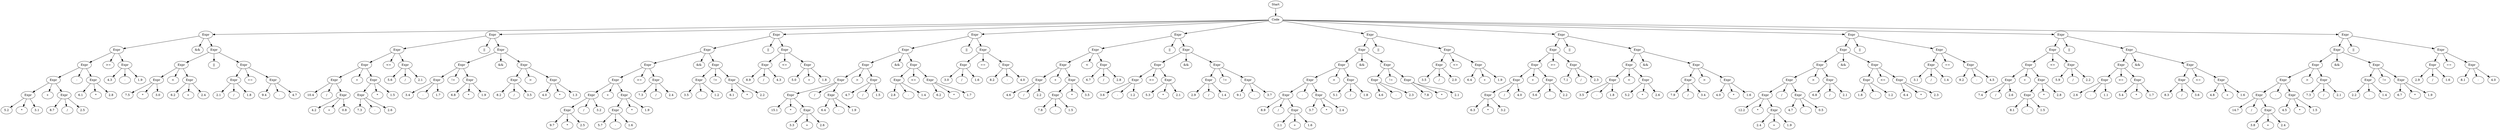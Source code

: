 digraph AST {
  "134272666019984" [label="Start"];
  "134272666019984" -> "134272666012016";
  "134272666012016" [label="Code"];
  "134272666012016" -> "134272666017008";
  "134272666012016" -> "134272666010384";
  "134272666012016" -> "134272664917312";
  "134272666012016" -> "134272664411904";
  "134272666012016" -> "134272666464320";
  "134272666012016" -> "134272666452560";
  "134272666012016" -> "134272664851200";
  "134272666012016" -> "134272665954016";
  "134272666012016" -> "134272665892656";
  "134272666012016" -> "134272665880752";
  "134272666017008" [label="Expr"];
  "134272666017008" -> "134272666010624";
  "134272666017008" -> "134272666012784";
  "134272666017008" -> "134272666015952";
  "134272666010624" [label="Expr"];
  "134272666010624" -> "134272666012976";
  "134272666010624" -> "134272666019072";
  "134272666010624" -> "134272666010672";
  "134272666012976" [label="Expr"];
  "134272666012976" -> "134272666018928";
  "134272666012976" -> "134272666024496";
  "134272666012976" -> "134272666022432";
  "134272666018928" [label="Expr"];
  "134272666018928" -> "134272666016288";
  "134272666018928" -> "134272666019696";
  "134272666018928" -> "134272666025792";
  "134272666016288" [label="Expr"];
  "134272666016288" -> "134272666018544";
  "134272666016288" -> "134272666018256";
  "134272666016288" -> "134272666015136";
  "134272666018544" [label="5.2"];
  "134272666018256" [label="*"];
  "134272666015136" [label="3.1"];
  "134272666019696" [label="+"];
  "134272666025792" [label="Expr"];
  "134272666025792" -> "134272666013936";
  "134272666025792" -> "134272666012160";
  "134272666025792" -> "134272666020512";
  "134272666013936" [label="8.7"];
  "134272666012160" [label="/"];
  "134272666020512" [label="2.5"];
  "134272666024496" [label="-"];
  "134272666022432" [label="Expr"];
  "134272666022432" -> "134272666017440";
  "134272666022432" -> "134272666010432";
  "134272666022432" -> "134272666016336";
  "134272666017440" [label="6.1"];
  "134272666010432" [label="*"];
  "134272666016336" [label="2.8"];
  "134272666019072" [label=">="];
  "134272666010672" [label="Expr"];
  "134272666010672" -> "134272666023056";
  "134272666010672" -> "134272666012880";
  "134272666010672" -> "134272666009760";
  "134272666023056" [label="4.3"];
  "134272666012880" [label="-"];
  "134272666009760" [label="1.9"];
  "134272666012784" [label="&&"];
  "134272666015952" [label="Expr"];
  "134272666015952" -> "134272666023680";
  "134272666015952" -> "134272666011872";
  "134272666015952" -> "134272666014368";
  "134272666023680" [label="Expr"];
  "134272666023680" -> "134272666012112";
  "134272666023680" -> "134272666011056";
  "134272666023680" -> "134272666014656";
  "134272666012112" [label="Expr"];
  "134272666012112" -> "134272666011488";
  "134272666012112" -> "134272666017344";
  "134272666012112" -> "134272666018880";
  "134272666011488" [label="7.5"];
  "134272666017344" [label="*"];
  "134272666018880" [label="3.0"];
  "134272666011056" [label="<"];
  "134272666014656" [label="Expr"];
  "134272666014656" -> "134272666016624";
  "134272666014656" -> "134272666022336";
  "134272666014656" -> "134272666019216";
  "134272666016624" [label="6.2"];
  "134272666022336" [label="+"];
  "134272666019216" [label="2.4"];
  "134272666011872" [label="||"];
  "134272666014368" [label="Expr"];
  "134272666014368" -> "134272666014272";
  "134272666014368" -> "134272666019888";
  "134272666014368" -> "134272666020896";
  "134272666014272" [label="Expr"];
  "134272666014272" -> "134272666018160";
  "134272666014272" -> "134272666015424";
  "134272666014272" -> "134272666022096";
  "134272666018160" [label="2.1"];
  "134272666015424" [label="/"];
  "134272666022096" [label="1.8"];
  "134272666019888" [label="=="];
  "134272666020896" [label="Expr"];
  "134272666020896" -> "134272666010720";
  "134272666020896" -> "134272666022672";
  "134272666020896" -> "134272666024544";
  "134272666010720" [label="9.4"];
  "134272666022672" [label="-"];
  "134272666024544" [label="4.7"];
  "134272666010384" [label="Expr"];
  "134272666010384" -> "134272666010576";
  "134272666010384" -> "134272664923120";
  "134272666010384" -> "134272664927344";
  "134272666010576" [label="Expr"];
  "134272666010576" -> "134272664922448";
  "134272666010576" -> "134272664925088";
  "134272666010576" -> "134272664927152";
  "134272664922448" [label="Expr"];
  "134272664922448" -> "134272664925040";
  "134272664922448" -> "134272664923552";
  "134272664922448" -> "134272664925664";
  "134272664925040" [label="Expr"];
  "134272664925040" -> "134272664926192";
  "134272664925040" -> "134272664926912";
  "134272664925040" -> "134272664925856";
  "134272664926192" [label="10.4"];
  "134272664926912" [label="/"];
  "134272664925856" [label="Expr"];
  "134272664925856" -> "134272664924800";
  "134272664925856" -> "134272664924944";
  "134272664925856" -> "134272664921248";
  "134272664924800" [label="4.2"];
  "134272664924944" [label="+"];
  "134272664921248" [label="0.8"];
  "134272664923552" [label="+"];
  "134272664925664" [label="Expr"];
  "134272664925664" -> "134272664921440";
  "134272664925664" -> "134272664921296";
  "134272664925664" -> "134272664927200";
  "134272664921440" [label="Expr"];
  "134272664921440" -> "134272664924848";
  "134272664921440" -> "134272664925136";
  "134272664921440" -> "134272664925952";
  "134272664924848" [label="7.3"];
  "134272664925136" [label="-"];
  "134272664925952" [label="2.6"];
  "134272664921296" [label="*"];
  "134272664927200" [label="1.5"];
  "134272664925088" [label="<="];
  "134272664927152" [label="Expr"];
  "134272664927152" -> "134272664927440";
  "134272664927152" -> "134272664927968";
  "134272664927152" -> "134272664926528";
  "134272664927440" [label="5.6"];
  "134272664927968" [label="/"];
  "134272664926528" [label="2.1"];
  "134272664923120" [label="||"];
  "134272664927344" [label="Expr"];
  "134272664927344" -> "134272664926432";
  "134272664927344" -> "134272664922256";
  "134272664927344" -> "134272664920048";
  "134272664926432" [label="Expr"];
  "134272664926432" -> "134272664922160";
  "134272664926432" -> "134272664922064";
  "134272664926432" -> "134272664919952";
  "134272664922160" [label="Expr"];
  "134272664922160" -> "134272664920720";
  "134272664922160" -> "134272664921536";
  "134272664922160" -> "134272664920192";
  "134272664920720" [label="3.4"];
  "134272664921536" [label="-"];
  "134272664920192" [label="1.7"];
  "134272664922064" [label="!="];
  "134272664919952" [label="Expr"];
  "134272664919952" -> "134272664919280";
  "134272664919952" -> "134272664919424";
  "134272664919952" -> "134272664918896";
  "134272664919280" [label="6.8"];
  "134272664919424" [label="*"];
  "134272664918896" [label="1.9"];
  "134272664922256" [label="&&"];
  "134272664920048" [label="Expr"];
  "134272664920048" -> "134272664918512";
  "134272664920048" -> "134272664918608";
  "134272664920048" -> "134272664917264";
  "134272664918512" [label="Expr"];
  "134272664918512" -> "134272664918416";
  "134272664918512" -> "134272664918032";
  "134272664918512" -> "134272664917456";
  "134272664918416" [label="8.2"];
  "134272664918032" [label="/"];
  "134272664917456" [label="3.5"];
  "134272664918608" [label=">"];
  "134272664917264" [label="Expr"];
  "134272664917264" -> "134272664916352";
  "134272664917264" -> "134272664916496";
  "134272664917264" -> "134272664916448";
  "134272664916352" [label="4.0"];
  "134272664916496" [label="*"];
  "134272664916448" [label="1.3"];
  "134272664917312" [label="Expr"];
  "134272664917312" -> "134272664915536";
  "134272664917312" -> "134272664914336";
  "134272664917312" -> "134272664417232";
  "134272664915536" [label="Expr"];
  "134272664915536" -> "134272664915152";
  "134272664915536" -> "134272664914960";
  "134272664915536" -> "134272664418192";
  "134272664915152" [label="Expr"];
  "134272664915152" -> "134272664914864";
  "134272664915152" -> "134272664914624";
  "134272664915152" -> "134272664418480";
  "134272664914864" [label="Expr"];
  "134272664914864" -> "134272664914528";
  "134272664914864" -> "134272664914576";
  "134272664914864" -> "134272664913904";
  "134272664914528" [label="Expr"];
  "134272664914528" -> "134272664913856";
  "134272664914528" -> "134272664913952";
  "134272664914528" -> "134272664912320";
  "134272664913856" [label="Expr"];
  "134272664913856" -> "134272664913232";
  "134272664913856" -> "134272664913520";
  "134272664913856" -> "134272664912608";
  "134272664913232" [label="9.7"];
  "134272664913520" [label="*"];
  "134272664912608" [label="2.5"];
  "134272664913952" [label="/"];
  "134272664912320" [label="3.2"];
  "134272664914576" [label="+"];
  "134272664913904" [label="Expr"];
  "134272664913904" -> "134272664420304";
  "134272664913904" -> "134272664419968";
  "134272664913904" -> "134272664418384";
  "134272664420304" [label="Expr"];
  "134272664420304" -> "134272664419248";
  "134272664420304" -> "134272664419440";
  "134272664420304" -> "134272664418720";
  "134272664419248" [label="5.7"];
  "134272664419440" [label="-"];
  "134272664418720" [label="1.6"];
  "134272664419968" [label="*"];
  "134272664418384" [label="1.9"];
  "134272664914624" [label=">="];
  "134272664418480" [label="Expr"];
  "134272664418480" -> "134272664417712";
  "134272664418480" -> "134272664417856";
  "134272664418480" -> "134272664417136";
  "134272664417712" [label="7.3"];
  "134272664417856" [label="/"];
  "134272664417136" [label="2.4"];
  "134272664914960" [label="&&"];
  "134272664418192" [label="Expr"];
  "134272664418192" -> "134272664417088";
  "134272664418192" -> "134272664416848";
  "134272664418192" -> "134272664415504";
  "134272664417088" [label="Expr"];
  "134272664417088" -> "134272664415744";
  "134272664417088" -> "134272664416224";
  "134272664417088" -> "134272664415360";
  "134272664415744" [label="3.5"];
  "134272664416224" [label="-"];
  "134272664415360" [label="1.2"];
  "134272664416848" [label="!="];
  "134272664415504" [label="Expr"];
  "134272664415504" -> "134272664414544";
  "134272664415504" -> "134272664414592";
  "134272664415504" -> "134272664414112";
  "134272664414544" [label="6.1"];
  "134272664414592" [label="*"];
  "134272664414112" [label="2.2"];
  "134272664914336" [label="||"];
  "134272664417232" [label="Expr"];
  "134272664417232" -> "134272664413824";
  "134272664417232" -> "134272664413920";
  "134272664417232" -> "134272664412384";
  "134272664413824" [label="Expr"];
  "134272664413824" -> "134272664413440";
  "134272664413824" -> "134272664413488";
  "134272664413824" -> "134272664412624";
  "134272664413440" [label="8.9"];
  "134272664413488" [label="/"];
  "134272664412624" [label="4.3"];
  "134272664413920" [label="<="];
  "134272664412384" [label="Expr"];
  "134272664412384" -> "134272664411712";
  "134272664412384" -> "134272664411856";
  "134272664412384" -> "134272664411328";
  "134272664411712" [label="5.0"];
  "134272664411856" [label="+"];
  "134272664411328" [label="1.8"];
  "134272664411904" [label="Expr"];
  "134272664411904" -> "134272664411184";
  "134272664411904" -> "134272664410896";
  "134272664411904" -> "134272664405040";
  "134272664411184" [label="Expr"];
  "134272664411184" -> "134272664410800";
  "134272664411184" -> "134272664410368";
  "134272664411184" -> "134272664406384";
  "134272664410800" [label="Expr"];
  "134272664410800" -> "134272664410608";
  "134272664410800" -> "134272664410320";
  "134272664410800" -> "134272664406336";
  "134272664410608" [label="Expr"];
  "134272664410608" -> "134272664410224";
  "134272664410608" -> "134272664409888";
  "134272664410608" -> "134272664408736";
  "134272664410224" [label="Expr"];
  "134272664410224" -> "134272664409744";
  "134272664410224" -> "134272664409840";
  "134272664410224" -> "134272664409360";
  "134272664409744" [label="15.1"];
  "134272664409840" [label="*"];
  "134272664409360" [label="Expr"];
  "134272664409360" -> "134272664408544";
  "134272664409360" -> "134272664408640";
  "134272664409360" -> "134272664407920";
  "134272664408544" [label="3.3"];
  "134272664408640" [label="+"];
  "134272664407920" [label="2.6"];
  "134272664409888" [label="/"];
  "134272664408736" [label="Expr"];
  "134272664408736" -> "134272664406912";
  "134272664408736" -> "134272664406960";
  "134272664408736" -> "134272664406192";
  "134272664406912" [label="6.4"];
  "134272664406960" [label="-"];
  "134272664406192" [label="1.9"];
  "134272664410320" [label=">"];
  "134272664406336" [label="Expr"];
  "134272664406336" -> "134272664405808";
  "134272664406336" -> "134272664405952";
  "134272664406336" -> "134272664405232";
  "134272664405808" [label="4.7"];
  "134272664405952" [label="/"];
  "134272664405232" [label="1.5"];
  "134272664410368" [label="&&"];
  "134272664406384" [label="Expr"];
  "134272664406384" -> "134272664404848";
  "134272664406384" -> "134272664405424";
  "134272664406384" -> "134272666467536";
  "134272664404848" [label="Expr"];
  "134272664404848" -> "134272666468304";
  "134272664404848" -> "134272664404224";
  "134272664404848" -> "134272666467776";
  "134272666468304" [label="2.8"];
  "134272664404224" [label="-"];
  "134272666467776" [label="1.4"];
  "134272664405424" [label="<="];
  "134272666467536" [label="Expr"];
  "134272666467536" -> "134272666467104";
  "134272666467536" -> "134272666467248";
  "134272666467536" -> "134272666466528";
  "134272666467104" [label="6.2"];
  "134272666467248" [label="*"];
  "134272666466528" [label="1.7"];
  "134272664410896" [label="||"];
  "134272664405040" [label="Expr"];
  "134272664405040" -> "134272666466384";
  "134272664405040" -> "134272666466144";
  "134272664405040" -> "134272666465040";
  "134272666466384" [label="Expr"];
  "134272666466384" -> "134272666465568";
  "134272666466384" -> "134272666465616";
  "134272666466384" -> "134272666464944";
  "134272666465568" [label="3.0"];
  "134272666465616" [label="/"];
  "134272666464944" [label="1.6"];
  "134272666466144" [label="=="];
  "134272666465040" [label="Expr"];
  "134272666465040" -> "134272666464032";
  "134272666465040" -> "134272666464368";
  "134272666465040" -> "134272666463024";
  "134272666464032" [label="8.2"];
  "134272666464368" [label="-"];
  "134272666463024" [label="4.0"];
  "134272666464320" [label="Expr"];
  "134272666464320" -> "134272666462304";
  "134272666464320" -> "134272666462640";
  "134272666464320" -> "134272666459136";
  "134272666462304" [label="Expr"];
  "134272666462304" -> "134272666462928";
  "134272666462304" -> "134272666462688";
  "134272666462304" -> "134272666459040";
  "134272666462928" [label="Expr"];
  "134272666462928" -> "134272666462544";
  "134272666462928" -> "134272666461920";
  "134272666462928" -> "134272666461968";
  "134272666462544" [label="Expr"];
  "134272666462544" -> "134272666461440";
  "134272666462544" -> "134272666461584";
  "134272666462544" -> "134272666461008";
  "134272666461440" [label="4.6"];
  "134272666461584" [label="/"];
  "134272666461008" [label="2.2"];
  "134272666461920" [label="+"];
  "134272666461968" [label="Expr"];
  "134272666461968" -> "134272666460672";
  "134272666461968" -> "134272666460768";
  "134272666461968" -> "134272666459280";
  "134272666460672" [label="Expr"];
  "134272666460672" -> "134272666460192";
  "134272666460672" -> "134272666460336";
  "134272666460672" -> "134272666459568";
  "134272666460192" [label="7.8"];
  "134272666460336" [label="-"];
  "134272666459568" [label="1.5"];
  "134272666460768" [label="*"];
  "134272666459280" [label="3.5"];
  "134272666462688" [label="<"];
  "134272666459040" [label="Expr"];
  "134272666459040" -> "134272666458272";
  "134272666459040" -> "134272666458416";
  "134272666459040" -> "134272666457696";
  "134272666458272" [label="6.7"];
  "134272666458416" [label="/"];
  "134272666457696" [label="2.8"];
  "134272666462640" [label="||"];
  "134272666459136" [label="Expr"];
  "134272666459136" -> "134272666457984";
  "134272666459136" -> "134272666457408";
  "134272666459136" -> "134272666455824";
  "134272666457984" [label="Expr"];
  "134272666457984" -> "134272666457264";
  "134272666457984" -> "134272666456976";
  "134272666457984" -> "134272666456016";
  "134272666457264" [label="Expr"];
  "134272666457264" -> "134272666456496";
  "134272666457264" -> "134272666456640";
  "134272666457264" -> "134272666455920";
  "134272666456496" [label="3.6"];
  "134272666456640" [label="-"];
  "134272666455920" [label="1.2"];
  "134272666456976" [label=">="];
  "134272666456016" [label="Expr"];
  "134272666456016" -> "134272666455008";
  "134272666456016" -> "134272666455296";
  "134272666456016" -> "134272666454336";
  "134272666455008" [label="5.3"];
  "134272666455296" [label="*"];
  "134272666454336" [label="2.1"];
  "134272666457408" [label="&&"];
  "134272666455824" [label="Expr"];
  "134272666455824" -> "134272666454288";
  "134272666455824" -> "134272666454096";
  "134272666455824" -> "134272666452992";
  "134272666454288" [label="Expr"];
  "134272666454288" -> "134272666453328";
  "134272666454288" -> "134272666453376";
  "134272666454288" -> "134272666452896";
  "134272666453328" [label="2.9"];
  "134272666453376" [label="/"];
  "134272666452896" [label="1.4"];
  "134272666454096" [label="!="];
  "134272666452992" [label="Expr"];
  "134272666452992" -> "134272666452176";
  "134272666452992" -> "134272666452128";
  "134272666452992" -> "134272664862432";
  "134272666452176" [label="9.1"];
  "134272666452128" [label="-"];
  "134272664862432" [label="3.7"];
  "134272666452560" [label="Expr"];
  "134272666452560" -> "134272664862000";
  "134272666452560" -> "134272664861712";
  "134272666452560" -> "134272664856144";
  "134272664862000" [label="Expr"];
  "134272664862000" -> "134272664861952";
  "134272664862000" -> "134272664861664";
  "134272664862000" -> "134272664857200";
  "134272664861952" [label="Expr"];
  "134272664861952" -> "134272664861568";
  "134272664861952" -> "134272664861328";
  "134272664861952" -> "134272664858832";
  "134272664861568" [label="Expr"];
  "134272664861568" -> "134272664862048";
  "134272664861568" -> "134272664861280";
  "134272664861568" -> "134272664859456";
  "134272664862048" [label="Expr"];
  "134272664862048" -> "134272664860656";
  "134272664862048" -> "134272664860896";
  "134272664862048" -> "134272664860560";
  "134272664860656" [label="8.9"];
  "134272664860896" [label="/"];
  "134272664860560" [label="Expr"];
  "134272664860560" -> "134272664859744";
  "134272664860560" -> "134272664859792";
  "134272664860560" -> "134272664859120";
  "134272664859744" [label="2.1"];
  "134272664859792" [label="+"];
  "134272664859120" [label="1.6"];
  "134272664861280" [label="-"];
  "134272664859456" [label="Expr"];
  "134272664859456" -> "134272664858592";
  "134272664859456" -> "134272664858736";
  "134272664859456" -> "134272664857776";
  "134272664858592" [label="3.7"];
  "134272664858736" [label="*"];
  "134272664857776" [label="2.4"];
  "134272664861328" [label=">"];
  "134272664858832" [label="Expr"];
  "134272664858832" -> "134272664856768";
  "134272664858832" -> "134272664856816";
  "134272664858832" -> "134272664856048";
  "134272664856768" [label="5.1"];
  "134272664856816" [label="/"];
  "134272664856048" [label="1.8"];
  "134272664861664" [label="&&"];
  "134272664857200" [label="Expr"];
  "134272664857200" -> "134272664856000";
  "134272664857200" -> "134272664855760";
  "134272664857200" -> "134272664854752";
  "134272664856000" [label="Expr"];
  "134272664856000" -> "134272664855280";
  "134272664856000" -> "134272664855376";
  "134272664856000" -> "134272664854704";
  "134272664855280" [label="4.6"];
  "134272664855376" [label="-"];
  "134272664854704" [label="2.3"];
  "134272664855760" [label="!="];
  "134272664854752" [label="Expr"];
  "134272664854752" -> "134272664853984";
  "134272664854752" -> "134272664854128";
  "134272664854752" -> "134272664853312";
  "134272664853984" [label="7.8"];
  "134272664854128" [label="*"];
  "134272664853312" [label="2.1"];
  "134272664861712" [label="||"];
  "134272664856144" [label="Expr"];
  "134272664856144" -> "134272664853120";
  "134272664856144" -> "134272664853216";
  "134272664856144" -> "134272664851488";
  "134272664853120" [label="Expr"];
  "134272664853120" -> "134272664852448";
  "134272664853120" -> "134272664852592";
  "134272664853120" -> "134272664852016";
  "134272664852448" [label="3.5"];
  "134272664852592" [label="/"];
  "134272664852016" [label="2.0"];
  "134272664853216" [label="<="];
  "134272664851488" [label="Expr"];
  "134272664851488" -> "134272664850816";
  "134272664851488" -> "134272664851152";
  "134272664851488" -> "134272664850384";
  "134272664850816" [label="6.4"];
  "134272664851152" [label="+"];
  "134272664850384" [label="1.9"];
  "134272664851200" [label="Expr"];
  "134272664851200" -> "134272664850768";
  "134272664851200" -> "134272664849856";
  "134272664851200" -> "134272665959824";
  "134272664850768" [label="Expr"];
  "134272664850768" -> "134272664849760";
  "134272664850768" -> "134272664849472";
  "134272664850768" -> "134272665960208";
  "134272664849760" [label="Expr"];
  "134272664849760" -> "134272664849328";
  "134272664849760" -> "134272664849424";
  "134272664849760" -> "134272664847216";
  "134272664849328" [label="Expr"];
  "134272664849328" -> "134272664848704";
  "134272664849328" -> "134272664848800";
  "134272664849328" -> "134272664847504";
  "134272664848704" [label="Expr"];
  "134272664848704" -> "134272664848272";
  "134272664848704" -> "134272664849808";
  "134272664848704" -> "134272664847840";
  "134272664848272" [label="6.3"];
  "134272664849808" [label="*"];
  "134272664847840" [label="3.2"];
  "134272664848800" [label="/"];
  "134272664847504" [label="4.0"];
  "134272664849424" [label="+"];
  "134272664847216" [label="Expr"];
  "134272664847216" -> "134272664846640";
  "134272664847216" -> "134272664847456";
  "134272664847216" -> "134272665960064";
  "134272664846640" [label="5.6"];
  "134272664847456" [label="-"];
  "134272665960064" [label="2.2"];
  "134272664849472" [label=">="];
  "134272665960208" [label="Expr"];
  "134272665960208" -> "134272665959104";
  "134272665960208" -> "134272665959296";
  "134272665960208" -> "134272665958720";
  "134272665959104" [label="7.1"];
  "134272665959296" [label="/"];
  "134272665958720" [label="2.3"];
  "134272664849856" [label="||"];
  "134272665959824" [label="Expr"];
  "134272665959824" -> "134272665958768";
  "134272665959824" -> "134272665958432";
  "134272665959824" -> "134272665956896";
  "134272665958768" [label="Expr"];
  "134272665958768" -> "134272665958288";
  "134272665958768" -> "134272665958384";
  "134272665958768" -> "134272665956800";
  "134272665958288" [label="Expr"];
  "134272665958288" -> "134272665957664";
  "134272665958288" -> "134272665957808";
  "134272665958288" -> "134272665957184";
  "134272665957664" [label="3.5"];
  "134272665957808" [label="-"];
  "134272665957184" [label="1.8"];
  "134272665958384" [label="<"];
  "134272665956800" [label="Expr"];
  "134272665956800" -> "134272665956080";
  "134272665956800" -> "134272665956224";
  "134272665956800" -> "134272665956560";
  "134272665956080" [label="5.2"];
  "134272665956224" [label="*"];
  "134272665956560" [label="2.6"];
  "134272665958432" [label="&&"];
  "134272665956896" [label="Expr"];
  "134272665956896" -> "134272665955120";
  "134272665956896" -> "134272665955216";
  "134272665956896" -> "134272665953872";
  "134272665955120" [label="Expr"];
  "134272665955120" -> "134272665954496";
  "134272665955120" -> "134272665954784";
  "134272665955120" -> "134272665954064";
  "134272665954496" [label="7.9"];
  "134272665954784" [label="/"];
  "134272665954064" [label="3.4"];
  "134272665955216" [label=">"];
  "134272665953872" [label="Expr"];
  "134272665953872" -> "134272665953056";
  "134272665953872" -> "134272665953200";
  "134272665953872" -> "134272665952432";
  "134272665953056" [label="4.0"];
  "134272665953200" [label="*"];
  "134272665952432" [label="1.6"];
  "134272665954016" [label="Expr"];
  "134272665954016" -> "134272665952192";
  "134272665954016" -> "134272665952096";
  "134272665954016" -> "134272665946528";
  "134272665952192" [label="Expr"];
  "134272665952192" -> "134272665952144";
  "134272665952192" -> "134272665951904";
  "134272665952192" -> "134272665947536";
  "134272665952144" [label="Expr"];
  "134272665952144" -> "134272665951808";
  "134272665952144" -> "134272665951520";
  "134272665952144" -> "134272665947776";
  "134272665951808" [label="Expr"];
  "134272665951808" -> "134272665951760";
  "134272665951808" -> "134272665951472";
  "134272665951808" -> "134272665949264";
  "134272665951760" [label="Expr"];
  "134272665951760" -> "134272665950800";
  "134272665951760" -> "134272665950944";
  "134272665951760" -> "134272665951280";
  "134272665950800" [label="12.2"];
  "134272665950944" [label="*"];
  "134272665951280" [label="Expr"];
  "134272665951280" -> "134272665949936";
  "134272665951280" -> "134272665950128";
  "134272665951280" -> "134272665949072";
  "134272665949936" [label="2.4"];
  "134272665950128" [label="+"];
  "134272665949072" [label="1.9"];
  "134272665951472" [label="/"];
  "134272665949264" [label="Expr"];
  "134272665949264" -> "134272665948496";
  "134272665949264" -> "134272665949312";
  "134272665949264" -> "134272665947824";
  "134272665948496" [label="4.7"];
  "134272665949312" [label="-"];
  "134272665947824" [label="0.5"];
  "134272665951520" [label=">"];
  "134272665947776" [label="Expr"];
  "134272665947776" -> "134272665946768";
  "134272665947776" -> "134272665946912";
  "134272665947776" -> "134272665946432";
  "134272665946768" [label="6.8"];
  "134272665946912" [label="/"];
  "134272665946432" [label="2.1"];
  "134272665951904" [label="&&"];
  "134272665947536" [label="Expr"];
  "134272665947536" -> "134272665946384";
  "134272665947536" -> "134272665945952";
  "134272665947536" -> "134272665944944";
  "134272665946384" [label="Expr"];
  "134272665946384" -> "134272665945568";
  "134272665946384" -> "134272665945520";
  "134272665946384" -> "134272665944896";
  "134272665945568" [label="1.8"];
  "134272665945520" [label="-"];
  "134272665944896" [label="1.2"];
  "134272665945952" [label="<="];
  "134272665944944" [label="Expr"];
  "134272665944944" -> "134272665944272";
  "134272665944944" -> "134272665944128";
  "134272665944944" -> "134272665894336";
  "134272665944272" [label="6.4"];
  "134272665944128" [label="*"];
  "134272665894336" [label="2.3"];
  "134272665952096" [label="||"];
  "134272665946528" [label="Expr"];
  "134272665946528" -> "134272665894240";
  "134272665946528" -> "134272665894288";
  "134272665946528" -> "134272665892800";
  "134272665894240" [label="Expr"];
  "134272665894240" -> "134272665893568";
  "134272665894240" -> "134272665893712";
  "134272665894240" -> "134272665893088";
  "134272665893568" [label="3.1"];
  "134272665893712" [label="/"];
  "134272665893088" [label="1.4"];
  "134272665894288" [label="=="];
  "134272665892800" [label="Expr"];
  "134272665892800" -> "134272665892224";
  "134272665892800" -> "134272665893040";
  "134272665892800" -> "134272665891744";
  "134272665892224" [label="9.2"];
  "134272665893040" [label="-"];
  "134272665891744" [label="4.5"];
  "134272665892656" [label="Expr"];
  "134272665892656" -> "134272665891600";
  "134272665892656" -> "134272665891840";
  "134272665892656" -> "134272665886992";
  "134272665891600" [label="Expr"];
  "134272665891600" -> "134272665891024";
  "134272665891600" -> "134272665890208";
  "134272665891600" -> "134272665887232";
  "134272665891024" [label="Expr"];
  "134272665891024" -> "134272665889488";
  "134272665891024" -> "134272665890064";
  "134272665891024" -> "134272665889824";
  "134272665889488" [label="Expr"];
  "134272665889488" -> "134272665889728";
  "134272665889488" -> "134272665889872";
  "134272665889488" -> "134272665889008";
  "134272665889728" [label="7.4"];
  "134272665889872" [label="/"];
  "134272665889008" [label="2.6"];
  "134272665890064" [label="+"];
  "134272665889824" [label="Expr"];
  "134272665889824" -> "134272665888720";
  "134272665889824" -> "134272665888672";
  "134272665889824" -> "134272665887136";
  "134272665888720" [label="Expr"];
  "134272665888720" -> "134272665887856";
  "134272665888720" -> "134272665888000";
  "134272665888720" -> "134272665887424";
  "134272665887856" [label="8.1"];
  "134272665888000" [label="-"];
  "134272665887424" [label="1.5"];
  "134272665888672" [label="*"];
  "134272665887136" [label="2.8"];
  "134272665890208" [label="<="];
  "134272665887232" [label="Expr"];
  "134272665887232" -> "134272665886224";
  "134272665887232" -> "134272665886368";
  "134272665887232" -> "134272665885504";
  "134272665886224" [label="5.9"];
  "134272665886368" [label="/"];
  "134272665885504" [label="2.2"];
  "134272665891840" [label="||"];
  "134272665886992" [label="Expr"];
  "134272665886992" -> "134272665885936";
  "134272665886992" -> "134272665885216";
  "134272665886992" -> "134272665883920";
  "134272665885936" [label="Expr"];
  "134272665885936" -> "134272665885072";
  "134272665885936" -> "134272665885168";
  "134272665885936" -> "134272665883824";
  "134272665885072" [label="Expr"];
  "134272665885072" -> "134272665884448";
  "134272665885072" -> "134272665884592";
  "134272665885072" -> "134272665884064";
  "134272665884448" [label="2.6"];
  "134272665884592" [label="-"];
  "134272665884064" [label="1.1"];
  "134272665885168" [label=">="];
  "134272665883824" [label="Expr"];
  "134272665883824" -> "134272665883200";
  "134272665883824" -> "134272665883296";
  "134272665883824" -> "134272665883584";
  "134272665883200" [label="5.4"];
  "134272665883296" [label="*"];
  "134272665883584" [label="1.7"];
  "134272665885216" [label="&&"];
  "134272665883920" [label="Expr"];
  "134272665883920" -> "134272665882192";
  "134272665883920" -> "134272665882288";
  "134272665883920" -> "134272665880560";
  "134272665882192" [label="Expr"];
  "134272665882192" -> "134272665881472";
  "134272665882192" -> "134272665881616";
  "134272665882192" -> "134272665881952";
  "134272665881472" [label="8.3"];
  "134272665881616" [label="/"];
  "134272665881952" [label="3.6"];
  "134272665882288" [label="<="];
  "134272665880560" [label="Expr"];
  "134272665880560" -> "134272665880176";
  "134272665880560" -> "134272665880320";
  "134272665880560" -> "134272665879408";
  "134272665880176" [label="4.8"];
  "134272665880320" [label="+"];
  "134272665879408" [label="1.6"];
  "134272665880752" [label="Expr"];
  "134272665880752" -> "134272665879168";
  "134272665880752" -> "134272665878880";
  "134272665880752" -> "134272666397632";
  "134272665879168" [label="Expr"];
  "134272665879168" -> "134272665879648";
  "134272665879168" -> "134272665878736";
  "134272665879168" -> "134272666399312";
  "134272665879648" [label="Expr"];
  "134272665879648" -> "134272665878640";
  "134272665879648" -> "134272666402720";
  "134272665879648" -> "134272666399360";
  "134272665878640" [label="Expr"];
  "134272665878640" -> "134272666402624";
  "134272665878640" -> "134272666402288";
  "134272665878640" -> "134272666400752";
  "134272666402624" [label="Expr"];
  "134272666402624" -> "134272666402048";
  "134272666402624" -> "134272666402192";
  "134272666402624" -> "134272666401520";
  "134272666402048" [label="14.7"];
  "134272666402192" [label="/"];
  "134272666401520" [label="Expr"];
  "134272666401520" -> "134272666401040";
  "134272666401520" -> "134272666401664";
  "134272666401520" -> "134272666400608";
  "134272666401040" [label="3.8"];
  "134272666401664" [label="+"];
  "134272666400608" [label="2.4"];
  "134272666402288" [label="-"];
  "134272666400752" [label="Expr"];
  "134272666400752" -> "134272666399600";
  "134272666400752" -> "134272666399840";
  "134272666400752" -> "134272666399264";
  "134272666399600" [label="4.5"];
  "134272666399840" [label="*"];
  "134272666399264" [label="1.5"];
  "134272666402720" [label=">"];
  "134272666399360" [label="Expr"];
  "134272666399360" -> "134272666398112";
  "134272666399360" -> "134272666398496";
  "134272666399360" -> "134272666397872";
  "134272666398112" [label="7.3"];
  "134272666398496" [label="/"];
  "134272666397872" [label="2.1"];
  "134272665878736" [label="&&"];
  "134272666399312" [label="Expr"];
  "134272666399312" -> "134272666397296";
  "134272666399312" -> "134272666397392";
  "134272666399312" -> "134272666395664";
  "134272666397296" [label="Expr"];
  "134272666397296" -> "134272666396576";
  "134272666397296" -> "134272666396720";
  "134272666397296" -> "134272666397056";
  "134272666396576" [label="2.2"];
  "134272666396720" [label="-"];
  "134272666397056" [label="1.4"];
  "134272666397392" [label="!="];
  "134272666395664" [label="Expr"];
  "134272666395664" -> "134272666395856";
  "134272666395664" -> "134272666395328";
  "134272666395664" -> "134272666394608";
  "134272666395856" [label="6.7"];
  "134272666395328" [label="*"];
  "134272666394608" [label="1.9"];
  "134272665878880" [label="||"];
  "134272666397632" [label="Expr"];
  "134272666397632" -> "134272666394464";
  "134272666397632" -> "134272666394272";
  "134272666397632" -> "134272666393120";
  "134272666394464" [label="Expr"];
  "134272666394464" -> "134272666393600";
  "134272666394464" -> "134272666393744";
  "134272666394464" -> "134272666393024";
  "134272666393600" [label="2.9"];
  "134272666393744" [label="/"];
  "134272666393024" [label="1.6"];
  "134272666394272" [label="=="];
  "134272666393120" [label="Expr"];
  "134272666393120" -> "134272666392160";
  "134272666393120" -> "134272666392256";
  "134272666393120" -> "134272666391872";
  "134272666392160" [label="8.1"];
  "134272666392256" [label="-"];
  "134272666391872" [label="4.0"];
}

